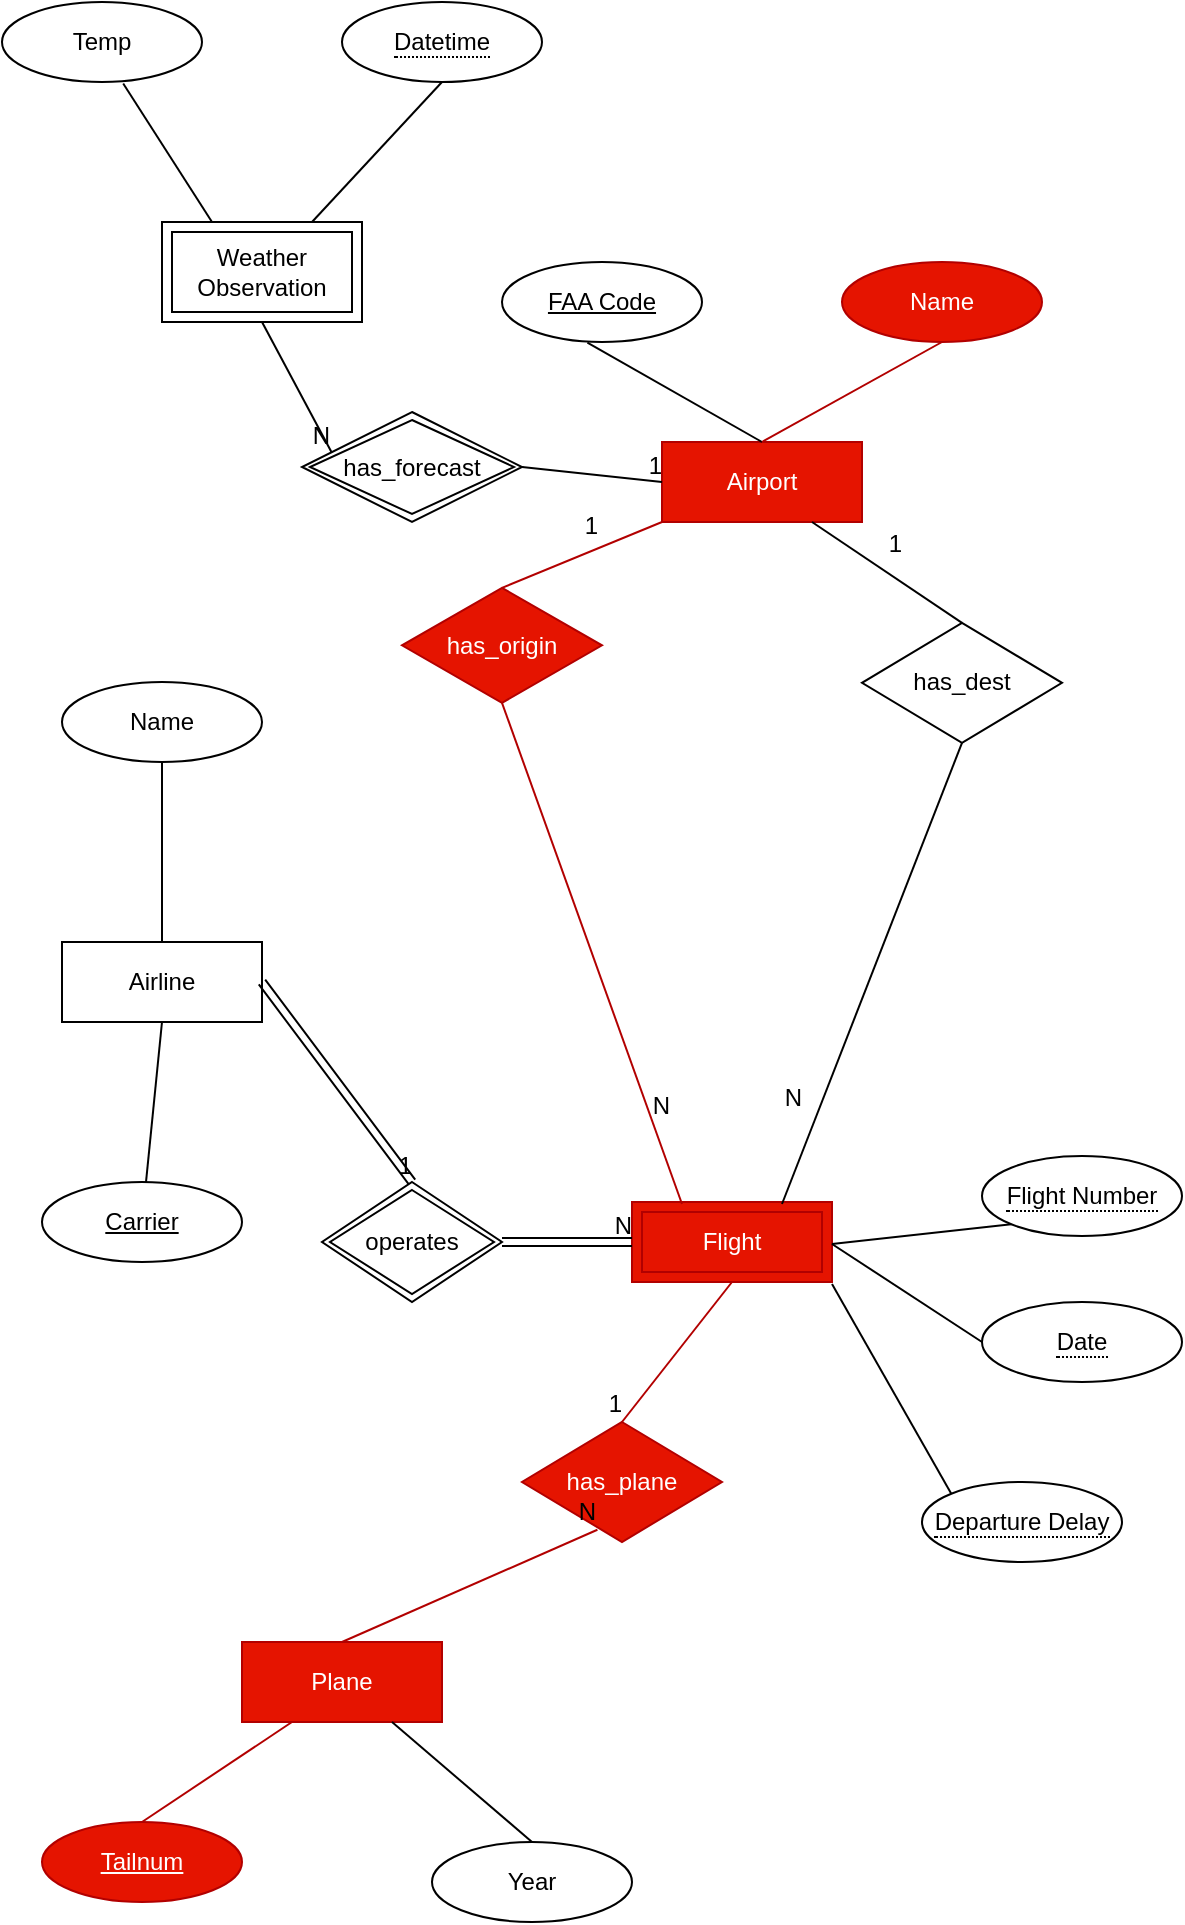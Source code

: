 <mxfile>
    <diagram id="7IQ0KzHX0b90F3QgN_Hj" name="Page-1">
        <mxGraphModel dx="830" dy="1457" grid="1" gridSize="10" guides="1" tooltips="1" connect="1" arrows="1" fold="1" page="1" pageScale="1" pageWidth="850" pageHeight="1100" math="0" shadow="0">
            <root>
                <mxCell id="0"/>
                <mxCell id="1" parent="0"/>
                <mxCell id="5" value="has_plane" style="shape=rhombus;perimeter=rhombusPerimeter;whiteSpace=wrap;html=1;align=center;fillColor=#e51400;fontColor=#ffffff;strokeColor=#B20000;" parent="1" vertex="1">
                    <mxGeometry x="1230" y="780" width="100" height="60" as="geometry"/>
                </mxCell>
                <mxCell id="7" value="has_origin" style="shape=rhombus;perimeter=rhombusPerimeter;whiteSpace=wrap;html=1;align=center;fillColor=#e51400;fontColor=#ffffff;strokeColor=#B20000;" parent="1" vertex="1">
                    <mxGeometry x="1170" y="362.93" width="100" height="57.5" as="geometry"/>
                </mxCell>
                <mxCell id="8" value="Plane" style="whiteSpace=wrap;html=1;align=center;fillColor=#e51400;fontColor=#ffffff;strokeColor=#B20000;" parent="1" vertex="1">
                    <mxGeometry x="1090" y="890" width="100" height="40" as="geometry"/>
                </mxCell>
                <mxCell id="9" value="Airline" style="whiteSpace=wrap;html=1;align=center;" parent="1" vertex="1">
                    <mxGeometry x="1000" y="540" width="100" height="40" as="geometry"/>
                </mxCell>
                <mxCell id="10" value="Airport" style="whiteSpace=wrap;html=1;align=center;fillColor=#e51400;fontColor=#ffffff;strokeColor=#B20000;" parent="1" vertex="1">
                    <mxGeometry x="1300" y="290" width="100" height="40" as="geometry"/>
                </mxCell>
                <mxCell id="13" value="has_dest" style="shape=rhombus;perimeter=rhombusPerimeter;whiteSpace=wrap;html=1;align=center;" parent="1" vertex="1">
                    <mxGeometry x="1400" y="380.43" width="100" height="60" as="geometry"/>
                </mxCell>
                <mxCell id="29" value="Carrier" style="ellipse;whiteSpace=wrap;html=1;align=center;fontStyle=4;" parent="1" vertex="1">
                    <mxGeometry x="990" y="660" width="100" height="40" as="geometry"/>
                </mxCell>
                <mxCell id="30" value="Name" style="ellipse;whiteSpace=wrap;html=1;align=center;fillColor=#e51400;fontColor=#ffffff;strokeColor=#B20000;" parent="1" vertex="1">
                    <mxGeometry x="1390" y="200" width="100" height="40" as="geometry"/>
                </mxCell>
                <mxCell id="33" value="FAA Code" style="ellipse;whiteSpace=wrap;html=1;align=center;fontStyle=4;" parent="1" vertex="1">
                    <mxGeometry x="1220" y="200" width="100" height="40" as="geometry"/>
                </mxCell>
                <mxCell id="35" value="Tailnum" style="ellipse;whiteSpace=wrap;html=1;align=center;fontStyle=4;fillColor=#e51400;fontColor=#ffffff;strokeColor=#B20000;" parent="1" vertex="1">
                    <mxGeometry x="990" y="980" width="100" height="40" as="geometry"/>
                </mxCell>
                <mxCell id="36" value="Name" style="ellipse;whiteSpace=wrap;html=1;align=center;" parent="1" vertex="1">
                    <mxGeometry x="1000" y="410" width="100" height="40" as="geometry"/>
                </mxCell>
                <mxCell id="54" value="Temp" style="ellipse;whiteSpace=wrap;html=1;align=center;" parent="1" vertex="1">
                    <mxGeometry x="970" y="70" width="100" height="40" as="geometry"/>
                </mxCell>
                <mxCell id="56" value="Weather Observation" style="shape=ext;margin=3;double=1;whiteSpace=wrap;html=1;align=center;" parent="1" vertex="1">
                    <mxGeometry x="1050" y="180" width="100" height="50" as="geometry"/>
                </mxCell>
                <mxCell id="57" value="has_forecast" style="shape=rhombus;double=1;perimeter=rhombusPerimeter;whiteSpace=wrap;html=1;align=center;" parent="1" vertex="1">
                    <mxGeometry x="1120" y="275" width="110" height="55" as="geometry"/>
                </mxCell>
                <mxCell id="62" value="&lt;span style=&quot;border-bottom: 1px dotted&quot;&gt;Datetime&lt;/span&gt;" style="ellipse;whiteSpace=wrap;html=1;align=center;" parent="1" vertex="1">
                    <mxGeometry x="1140" y="70" width="100" height="40" as="geometry"/>
                </mxCell>
                <mxCell id="83" value="operates" style="shape=rhombus;double=1;perimeter=rhombusPerimeter;whiteSpace=wrap;html=1;align=center;" parent="1" vertex="1">
                    <mxGeometry x="1130" y="660" width="90" height="60" as="geometry"/>
                </mxCell>
                <mxCell id="86" value="&lt;span style=&quot;border-bottom: 1px dotted&quot;&gt;Flight Number&lt;/span&gt;" style="ellipse;whiteSpace=wrap;html=1;align=center;" parent="1" vertex="1">
                    <mxGeometry x="1460" y="647" width="100" height="40" as="geometry"/>
                </mxCell>
                <mxCell id="87" value="&lt;span style=&quot;border-bottom: 1px dotted&quot;&gt;Date&lt;/span&gt;" style="ellipse;whiteSpace=wrap;html=1;align=center;" parent="1" vertex="1">
                    <mxGeometry x="1460" y="720" width="100" height="40" as="geometry"/>
                </mxCell>
                <mxCell id="88" value="&lt;span style=&quot;border-bottom: 1px dotted&quot;&gt;Departure Delay&lt;/span&gt;" style="ellipse;whiteSpace=wrap;html=1;align=center;" parent="1" vertex="1">
                    <mxGeometry x="1430" y="810" width="100" height="40" as="geometry"/>
                </mxCell>
                <mxCell id="92" value="Year" style="ellipse;whiteSpace=wrap;html=1;align=center;" parent="1" vertex="1">
                    <mxGeometry x="1185" y="990" width="100" height="40" as="geometry"/>
                </mxCell>
                <mxCell id="112" value="Flight" style="shape=ext;margin=3;double=1;whiteSpace=wrap;html=1;align=center;fillColor=#e51400;fontColor=#ffffff;strokeColor=#B20000;" parent="1" vertex="1">
                    <mxGeometry x="1285" y="670" width="100" height="40" as="geometry"/>
                </mxCell>
                <mxCell id="_JXZ6fEnMmH-rVIymVLj-114" value="" style="endArrow=none;html=1;rounded=0;exitX=1;exitY=0.5;exitDx=0;exitDy=0;entryX=0;entryY=1;entryDx=0;entryDy=0;" edge="1" parent="1" target="86">
                    <mxGeometry relative="1" as="geometry">
                        <mxPoint x="1385" y="691.0" as="sourcePoint"/>
                        <mxPoint x="1375" y="591" as="targetPoint"/>
                    </mxGeometry>
                </mxCell>
                <mxCell id="_JXZ6fEnMmH-rVIymVLj-115" value="" style="endArrow=none;html=1;rounded=0;exitX=1;exitY=0.5;exitDx=0;exitDy=0;entryX=0;entryY=0.5;entryDx=0;entryDy=0;" edge="1" parent="1" target="87">
                    <mxGeometry relative="1" as="geometry">
                        <mxPoint x="1385" y="691.0" as="sourcePoint"/>
                        <mxPoint x="1525" y="741" as="targetPoint"/>
                    </mxGeometry>
                </mxCell>
                <mxCell id="_JXZ6fEnMmH-rVIymVLj-117" value="" style="endArrow=none;html=1;rounded=0;exitX=1;exitY=1;exitDx=0;exitDy=0;entryX=0;entryY=0;entryDx=0;entryDy=0;" edge="1" parent="1" target="88">
                    <mxGeometry relative="1" as="geometry">
                        <mxPoint x="1385" y="711.0" as="sourcePoint"/>
                        <mxPoint x="1445" y="641" as="targetPoint"/>
                    </mxGeometry>
                </mxCell>
                <mxCell id="_JXZ6fEnMmH-rVIymVLj-119" value="" style="endArrow=none;html=1;rounded=0;exitX=0.427;exitY=1.009;exitDx=0;exitDy=0;exitPerimeter=0;entryX=0.5;entryY=0;entryDx=0;entryDy=0;" edge="1" parent="1" source="33" target="10">
                    <mxGeometry relative="1" as="geometry">
                        <mxPoint x="1200" y="520" as="sourcePoint"/>
                        <mxPoint x="1360" y="520" as="targetPoint"/>
                    </mxGeometry>
                </mxCell>
                <mxCell id="_JXZ6fEnMmH-rVIymVLj-120" value="" style="endArrow=none;html=1;rounded=0;entryX=0.5;entryY=1;entryDx=0;entryDy=0;fillColor=#e51400;strokeColor=#B20000;" edge="1" parent="1" target="30">
                    <mxGeometry relative="1" as="geometry">
                        <mxPoint x="1350" y="290" as="sourcePoint"/>
                        <mxPoint x="1360" y="520" as="targetPoint"/>
                    </mxGeometry>
                </mxCell>
                <mxCell id="_JXZ6fEnMmH-rVIymVLj-121" value="" style="endArrow=none;html=1;rounded=0;exitX=0.5;exitY=0;exitDx=0;exitDy=0;entryX=0;entryY=1;entryDx=0;entryDy=0;fillColor=#e51400;strokeColor=#B20000;" edge="1" parent="1" source="7" target="10">
                    <mxGeometry relative="1" as="geometry">
                        <mxPoint x="1200" y="520" as="sourcePoint"/>
                        <mxPoint x="1360" y="520" as="targetPoint"/>
                    </mxGeometry>
                </mxCell>
                <mxCell id="_JXZ6fEnMmH-rVIymVLj-122" value="1" style="resizable=0;html=1;align=right;verticalAlign=bottom;" connectable="0" vertex="1" parent="_JXZ6fEnMmH-rVIymVLj-121">
                    <mxGeometry x="1" relative="1" as="geometry">
                        <mxPoint x="-31" y="10" as="offset"/>
                    </mxGeometry>
                </mxCell>
                <mxCell id="_JXZ6fEnMmH-rVIymVLj-123" value="" style="endArrow=none;html=1;rounded=0;exitX=0.5;exitY=1;exitDx=0;exitDy=0;entryX=0.25;entryY=0;entryDx=0;entryDy=0;fillColor=#e51400;strokeColor=#B20000;" edge="1" parent="1" source="7">
                    <mxGeometry relative="1" as="geometry">
                        <mxPoint x="1200" y="520" as="sourcePoint"/>
                        <mxPoint x="1310" y="671.0" as="targetPoint"/>
                    </mxGeometry>
                </mxCell>
                <mxCell id="_JXZ6fEnMmH-rVIymVLj-124" value="N" style="resizable=0;html=1;align=right;verticalAlign=bottom;" connectable="0" vertex="1" parent="_JXZ6fEnMmH-rVIymVLj-123">
                    <mxGeometry x="1" relative="1" as="geometry">
                        <mxPoint x="-5" y="-40" as="offset"/>
                    </mxGeometry>
                </mxCell>
                <mxCell id="_JXZ6fEnMmH-rVIymVLj-125" value="" style="endArrow=none;html=1;rounded=0;exitX=0.75;exitY=1;exitDx=0;exitDy=0;entryX=0.5;entryY=0;entryDx=0;entryDy=0;" edge="1" parent="1" source="10" target="13">
                    <mxGeometry relative="1" as="geometry">
                        <mxPoint x="900" y="580" as="sourcePoint"/>
                        <mxPoint x="1060" y="580" as="targetPoint"/>
                    </mxGeometry>
                </mxCell>
                <mxCell id="_JXZ6fEnMmH-rVIymVLj-126" value="1" style="resizable=0;html=1;align=right;verticalAlign=bottom;" connectable="0" vertex="1" parent="_JXZ6fEnMmH-rVIymVLj-125">
                    <mxGeometry x="1" relative="1" as="geometry">
                        <mxPoint x="-30" y="-31" as="offset"/>
                    </mxGeometry>
                </mxCell>
                <mxCell id="_JXZ6fEnMmH-rVIymVLj-127" value="" style="endArrow=none;html=1;rounded=0;exitX=0.5;exitY=1;exitDx=0;exitDy=0;entryX=0.75;entryY=0;entryDx=0;entryDy=0;" edge="1" parent="1" source="13">
                    <mxGeometry relative="1" as="geometry">
                        <mxPoint x="900" y="580" as="sourcePoint"/>
                        <mxPoint x="1360" y="671.0" as="targetPoint"/>
                    </mxGeometry>
                </mxCell>
                <mxCell id="_JXZ6fEnMmH-rVIymVLj-128" value="N" style="resizable=0;html=1;align=right;verticalAlign=bottom;" connectable="0" vertex="1" parent="_JXZ6fEnMmH-rVIymVLj-127">
                    <mxGeometry x="1" relative="1" as="geometry">
                        <mxPoint x="10" y="-44" as="offset"/>
                    </mxGeometry>
                </mxCell>
                <mxCell id="_JXZ6fEnMmH-rVIymVLj-129" value="" style="endArrow=none;html=1;rounded=0;exitX=0.5;exitY=1;exitDx=0;exitDy=0;entryX=0.5;entryY=0;entryDx=0;entryDy=0;" edge="1" parent="1" source="36" target="9">
                    <mxGeometry relative="1" as="geometry">
                        <mxPoint x="700" y="500" as="sourcePoint"/>
                        <mxPoint x="860" y="500" as="targetPoint"/>
                    </mxGeometry>
                </mxCell>
                <mxCell id="_JXZ6fEnMmH-rVIymVLj-130" value="" style="endArrow=none;html=1;rounded=0;entryX=0.5;entryY=1;entryDx=0;entryDy=0;" edge="1" parent="1" source="29" target="9">
                    <mxGeometry relative="1" as="geometry">
                        <mxPoint x="700" y="500" as="sourcePoint"/>
                        <mxPoint x="860" y="500" as="targetPoint"/>
                    </mxGeometry>
                </mxCell>
                <mxCell id="_JXZ6fEnMmH-rVIymVLj-131" value="" style="endArrow=none;html=1;rounded=0;exitX=0.5;exitY=0;exitDx=0;exitDy=0;entryX=0.25;entryY=1;entryDx=0;entryDy=0;fillColor=#e51400;strokeColor=#B20000;" edge="1" parent="1" source="35" target="8">
                    <mxGeometry relative="1" as="geometry">
                        <mxPoint x="960" y="1110" as="sourcePoint"/>
                        <mxPoint x="1120" y="1110" as="targetPoint"/>
                    </mxGeometry>
                </mxCell>
                <mxCell id="_JXZ6fEnMmH-rVIymVLj-132" value="" style="endArrow=none;html=1;rounded=0;exitX=0.75;exitY=1;exitDx=0;exitDy=0;entryX=0.5;entryY=0;entryDx=0;entryDy=0;" edge="1" parent="1" source="8" target="92">
                    <mxGeometry relative="1" as="geometry">
                        <mxPoint x="960" y="1110" as="sourcePoint"/>
                        <mxPoint x="1200" y="840" as="targetPoint"/>
                    </mxGeometry>
                </mxCell>
                <mxCell id="_JXZ6fEnMmH-rVIymVLj-137" value="" style="endArrow=none;html=1;rounded=0;exitX=0.75;exitY=0;exitDx=0;exitDy=0;entryX=0.5;entryY=1;entryDx=0;entryDy=0;" edge="1" parent="1" source="56" target="62">
                    <mxGeometry relative="1" as="geometry">
                        <mxPoint x="1060" y="220" as="sourcePoint"/>
                        <mxPoint x="1305" y="370" as="targetPoint"/>
                    </mxGeometry>
                </mxCell>
                <mxCell id="_JXZ6fEnMmH-rVIymVLj-138" value="" style="endArrow=none;html=1;rounded=0;entryX=0.606;entryY=1.018;entryDx=0;entryDy=0;entryPerimeter=0;exitX=0.25;exitY=0;exitDx=0;exitDy=0;" edge="1" parent="1" source="56" target="54">
                    <mxGeometry relative="1" as="geometry">
                        <mxPoint x="1010" y="230" as="sourcePoint"/>
                        <mxPoint x="1305" y="370" as="targetPoint"/>
                    </mxGeometry>
                </mxCell>
                <mxCell id="_JXZ6fEnMmH-rVIymVLj-144" value="" style="shape=link;html=1;rounded=0;exitX=1;exitY=0.5;exitDx=0;exitDy=0;entryX=0.5;entryY=0;entryDx=0;entryDy=0;" edge="1" parent="1" source="9" target="83">
                    <mxGeometry relative="1" as="geometry">
                        <mxPoint x="780" y="500" as="sourcePoint"/>
                        <mxPoint x="940" y="500" as="targetPoint"/>
                    </mxGeometry>
                </mxCell>
                <mxCell id="_JXZ6fEnMmH-rVIymVLj-145" value="1" style="resizable=0;html=1;align=right;verticalAlign=bottom;" connectable="0" vertex="1" parent="_JXZ6fEnMmH-rVIymVLj-144">
                    <mxGeometry x="1" relative="1" as="geometry"/>
                </mxCell>
                <mxCell id="_JXZ6fEnMmH-rVIymVLj-146" value="" style="shape=link;html=1;rounded=0;exitX=1;exitY=0.5;exitDx=0;exitDy=0;entryX=0;entryY=0.5;entryDx=0;entryDy=0;" edge="1" parent="1" source="83" target="112">
                    <mxGeometry relative="1" as="geometry">
                        <mxPoint x="780" y="500" as="sourcePoint"/>
                        <mxPoint x="940" y="500" as="targetPoint"/>
                    </mxGeometry>
                </mxCell>
                <mxCell id="_JXZ6fEnMmH-rVIymVLj-147" value="N" style="resizable=0;html=1;align=right;verticalAlign=bottom;" connectable="0" vertex="1" parent="_JXZ6fEnMmH-rVIymVLj-146">
                    <mxGeometry x="1" relative="1" as="geometry"/>
                </mxCell>
                <mxCell id="_JXZ6fEnMmH-rVIymVLj-149" value="" style="endArrow=none;html=1;rounded=0;exitX=0.5;exitY=1;exitDx=0;exitDy=0;entryX=0.135;entryY=0.369;entryDx=0;entryDy=0;entryPerimeter=0;" edge="1" parent="1" source="56" target="57">
                    <mxGeometry relative="1" as="geometry">
                        <mxPoint x="810" y="580" as="sourcePoint"/>
                        <mxPoint x="970" y="580" as="targetPoint"/>
                    </mxGeometry>
                </mxCell>
                <mxCell id="_JXZ6fEnMmH-rVIymVLj-150" value="N" style="resizable=0;html=1;align=right;verticalAlign=bottom;" connectable="0" vertex="1" parent="_JXZ6fEnMmH-rVIymVLj-149">
                    <mxGeometry x="1" relative="1" as="geometry"/>
                </mxCell>
                <mxCell id="_JXZ6fEnMmH-rVIymVLj-151" value="" style="endArrow=none;html=1;rounded=0;exitX=1;exitY=0.5;exitDx=0;exitDy=0;entryX=0;entryY=0.5;entryDx=0;entryDy=0;" edge="1" parent="1" source="57" target="10">
                    <mxGeometry relative="1" as="geometry">
                        <mxPoint x="1420" y="290" as="sourcePoint"/>
                        <mxPoint x="1580" y="290" as="targetPoint"/>
                    </mxGeometry>
                </mxCell>
                <mxCell id="_JXZ6fEnMmH-rVIymVLj-152" value="1" style="resizable=0;html=1;align=right;verticalAlign=bottom;" connectable="0" vertex="1" parent="_JXZ6fEnMmH-rVIymVLj-151">
                    <mxGeometry x="1" relative="1" as="geometry"/>
                </mxCell>
                <mxCell id="_JXZ6fEnMmH-rVIymVLj-153" value="" style="endArrow=none;html=1;rounded=0;exitX=0.5;exitY=1;exitDx=0;exitDy=0;entryX=0.5;entryY=0;entryDx=0;entryDy=0;fillColor=#e51400;strokeColor=#B20000;" edge="1" parent="1" source="112" target="5">
                    <mxGeometry relative="1" as="geometry">
                        <mxPoint x="1185" y="758.57" as="sourcePoint"/>
                        <mxPoint x="1345" y="758.57" as="targetPoint"/>
                    </mxGeometry>
                </mxCell>
                <mxCell id="_JXZ6fEnMmH-rVIymVLj-154" value="1" style="resizable=0;html=1;align=right;verticalAlign=bottom;" connectable="0" vertex="1" parent="_JXZ6fEnMmH-rVIymVLj-153">
                    <mxGeometry x="1" relative="1" as="geometry"/>
                </mxCell>
                <mxCell id="_JXZ6fEnMmH-rVIymVLj-155" value="" style="endArrow=none;html=1;rounded=0;exitX=0.5;exitY=0;exitDx=0;exitDy=0;entryX=0.377;entryY=0.898;entryDx=0;entryDy=0;entryPerimeter=0;fillColor=#e51400;strokeColor=#B20000;" edge="1" parent="1" source="8" target="5">
                    <mxGeometry relative="1" as="geometry">
                        <mxPoint x="1040" y="810" as="sourcePoint"/>
                        <mxPoint x="1200" y="810" as="targetPoint"/>
                    </mxGeometry>
                </mxCell>
                <mxCell id="_JXZ6fEnMmH-rVIymVLj-156" value="N" style="resizable=0;html=1;align=right;verticalAlign=bottom;" connectable="0" vertex="1" parent="_JXZ6fEnMmH-rVIymVLj-155">
                    <mxGeometry x="1" relative="1" as="geometry"/>
                </mxCell>
            </root>
        </mxGraphModel>
    </diagram>
    <diagram id="y0qxKhl0xpvNTRc8VMoa" name="Page-2">
        <mxGraphModel dx="1551" dy="1345" grid="1" gridSize="10" guides="1" tooltips="1" connect="1" arrows="1" fold="1" page="1" pageScale="1" pageWidth="850" pageHeight="1100" math="0" shadow="0">
            <root>
                <mxCell id="0"/>
                <mxCell id="1" parent="0"/>
            </root>
        </mxGraphModel>
    </diagram>
</mxfile>
